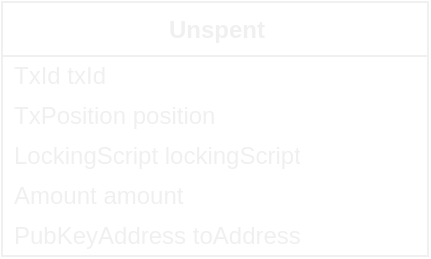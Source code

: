 <mxfile>
    <diagram id="BWYd3KJGAr017hdOrgJx" name="Model">
        <mxGraphModel dx="-2504" dy="-5148" grid="0" gridSize="10" guides="1" tooltips="1" connect="1" arrows="1" fold="1" page="1" pageScale="1" pageWidth="850" pageHeight="1100" math="0" shadow="0">
            <root>
                <mxCell id="0"/>
                <mxCell id="1" parent="0"/>
                <mxCell id="3mrRI6Dg5IItE96_tzJ7-22" value="&lt;b&gt;Unspent&lt;br&gt;&lt;/b&gt;" style="swimlane;fontStyle=0;align=center;verticalAlign=top;childLayout=stackLayout;horizontal=1;startSize=27;horizontalStack=0;resizeParent=1;resizeParentMax=0;resizeLast=0;collapsible=0;marginBottom=0;html=1;labelBackgroundColor=none;fontColor=#F0F0F0;strokeColor=#F0F0F0;" parent="1" vertex="1">
                    <mxGeometry x="4266" y="5515" width="213" height="127" as="geometry"/>
                </mxCell>
                <mxCell id="3mrRI6Dg5IItE96_tzJ7-32" value="TxId txId" style="text;html=1;strokeColor=none;fillColor=none;align=left;verticalAlign=middle;spacingLeft=4;spacingRight=4;overflow=hidden;rotatable=0;points=[[0,0.5],[1,0.5]];portConstraint=eastwest;labelBackgroundColor=none;fontColor=#F0F0F0;" parent="3mrRI6Dg5IItE96_tzJ7-22" vertex="1">
                    <mxGeometry y="27" width="213" height="20" as="geometry"/>
                </mxCell>
                <mxCell id="3mrRI6Dg5IItE96_tzJ7-33" value="TxPosition position" style="text;html=1;strokeColor=none;fillColor=none;align=left;verticalAlign=middle;spacingLeft=4;spacingRight=4;overflow=hidden;rotatable=0;points=[[0,0.5],[1,0.5]];portConstraint=eastwest;labelBackgroundColor=none;fontColor=#F0F0F0;" parent="3mrRI6Dg5IItE96_tzJ7-22" vertex="1">
                    <mxGeometry y="47" width="213" height="20" as="geometry"/>
                </mxCell>
                <mxCell id="mPQHqYZTjJ4e7mBvd5df-2" value="LockingScript lockingScript" style="text;html=1;strokeColor=none;fillColor=none;align=left;verticalAlign=middle;spacingLeft=4;spacingRight=4;overflow=hidden;rotatable=0;points=[[0,0.5],[1,0.5]];portConstraint=eastwest;labelBackgroundColor=none;fontColor=#F0F0F0;" parent="3mrRI6Dg5IItE96_tzJ7-22" vertex="1">
                    <mxGeometry y="67" width="213" height="20" as="geometry"/>
                </mxCell>
                <mxCell id="3mrRI6Dg5IItE96_tzJ7-34" value="Amount amount" style="text;html=1;strokeColor=none;fillColor=none;align=left;verticalAlign=middle;spacingLeft=4;spacingRight=4;overflow=hidden;rotatable=0;points=[[0,0.5],[1,0.5]];portConstraint=eastwest;labelBackgroundColor=none;fontColor=#F0F0F0;" parent="3mrRI6Dg5IItE96_tzJ7-22" vertex="1">
                    <mxGeometry y="87" width="213" height="20" as="geometry"/>
                </mxCell>
                <mxCell id="2" value="PubKeyAddress toAddress" style="text;html=1;strokeColor=none;fillColor=none;align=left;verticalAlign=middle;spacingLeft=4;spacingRight=4;overflow=hidden;rotatable=0;points=[[0,0.5],[1,0.5]];portConstraint=eastwest;labelBackgroundColor=none;fontColor=#F0F0F0;" parent="3mrRI6Dg5IItE96_tzJ7-22" vertex="1">
                    <mxGeometry y="107" width="213" height="20" as="geometry"/>
                </mxCell>
            </root>
        </mxGraphModel>
    </diagram>
</mxfile>